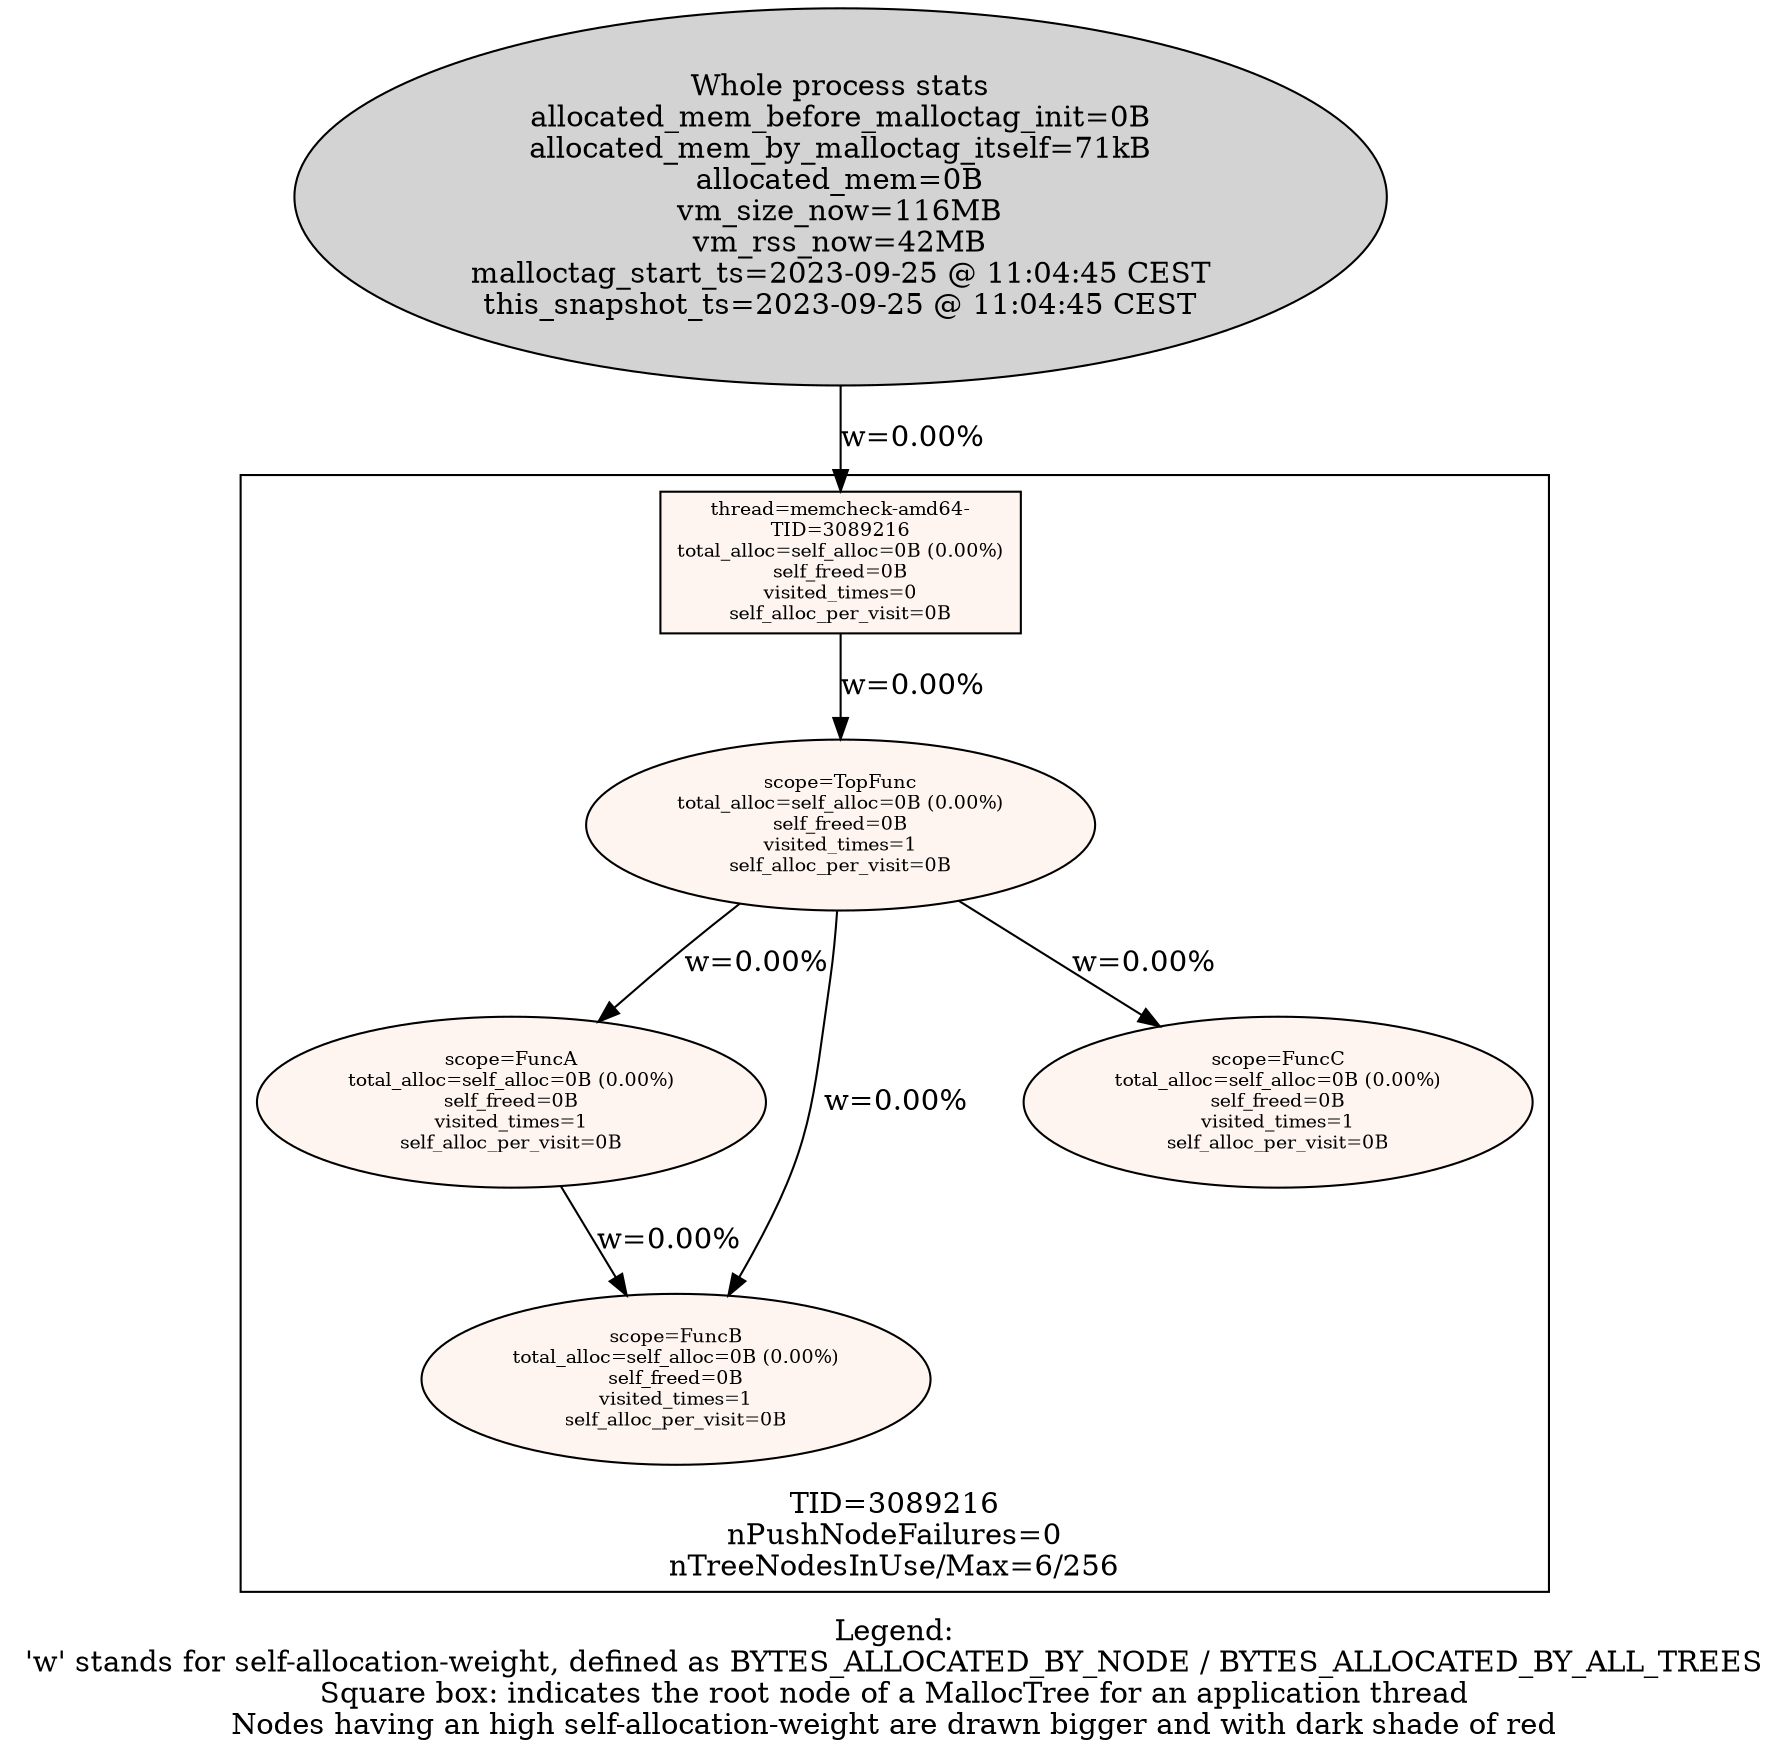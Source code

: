 digraph AllMallocTrees {
 node [colorscheme=reds9 style=filled]
  "Process 3089216" [label="Whole process stats\nallocated_mem_before_malloctag_init=0B\nallocated_mem_by_malloctag_itself=71kB\nallocated_mem=0B\nvm_size_now=116MB\nvm_rss_now=42MB\nmalloctag_start_ts=2023-09-25 @ 11:04:45 CEST\nthis_snapshot_ts=2023-09-25 @ 11:04:45 CEST\n"
]
 subgraph cluster_TID3089216 {
  node [colorscheme=reds9 style=filled]
  labelloc="b"
  label="TID=3089216\nnPushNodeFailures=0\nnTreeNodesInUse/Max=6/256\n"
  "3089216_memcheck-amd64-" [label="thread=memcheck-amd64-\nTID=3089216\ntotal_alloc=self_alloc=0B (0.00%)\nself_freed=0B\nvisited_times=0\nself_alloc_per_visit=0B\n"
 shape=box fillcolor=1 fontsize=9]
  "3089216_memcheck-amd64-" -> "3089216_TopFunc" [label="w=0.00%"]
  "3089216_TopFunc" [label="scope=TopFunc\ntotal_alloc=self_alloc=0B (0.00%)\nself_freed=0B\nvisited_times=1\nself_alloc_per_visit=0B\n"
 fillcolor=1 fontsize=9]
  "3089216_TopFunc" -> "3089216_FuncA" [label="w=0.00%"]
  "3089216_TopFunc" -> "3089216_FuncB" [label="w=0.00%"]
  "3089216_TopFunc" -> "3089216_FuncC" [label="w=0.00%"]
  "3089216_FuncA" [label="scope=FuncA\ntotal_alloc=self_alloc=0B (0.00%)\nself_freed=0B\nvisited_times=1\nself_alloc_per_visit=0B\n"
 fillcolor=1 fontsize=9]
  "3089216_FuncA" -> "3089216_FuncB" [label="w=0.00%"]
  "3089216_FuncB" [label="scope=FuncB\ntotal_alloc=self_alloc=0B (0.00%)\nself_freed=0B\nvisited_times=1\nself_alloc_per_visit=0B\n"
 fillcolor=1 fontsize=9]
  "3089216_FuncB" [label="scope=FuncB\ntotal_alloc=self_alloc=0B (0.00%)\nself_freed=0B\nvisited_times=1\nself_alloc_per_visit=0B\n"
 fillcolor=1 fontsize=9]
  "3089216_FuncC" [label="scope=FuncC\ntotal_alloc=self_alloc=0B (0.00%)\nself_freed=0B\nvisited_times=1\nself_alloc_per_visit=0B\n"
 fillcolor=1 fontsize=9]
 }

  "Process 3089216" -> "3089216_memcheck-amd64-" [label="w=0.00%"]
 labelloc="b"
 label="Legend:\n'w' stands for self-allocation-weight, defined as BYTES_ALLOCATED_BY_NODE / BYTES_ALLOCATED_BY_ALL_TREES\nSquare box: indicates the root node of a MallocTree for an application thread\nNodes having an high self-allocation-weight are drawn bigger and with dark shade of red\n"
}

